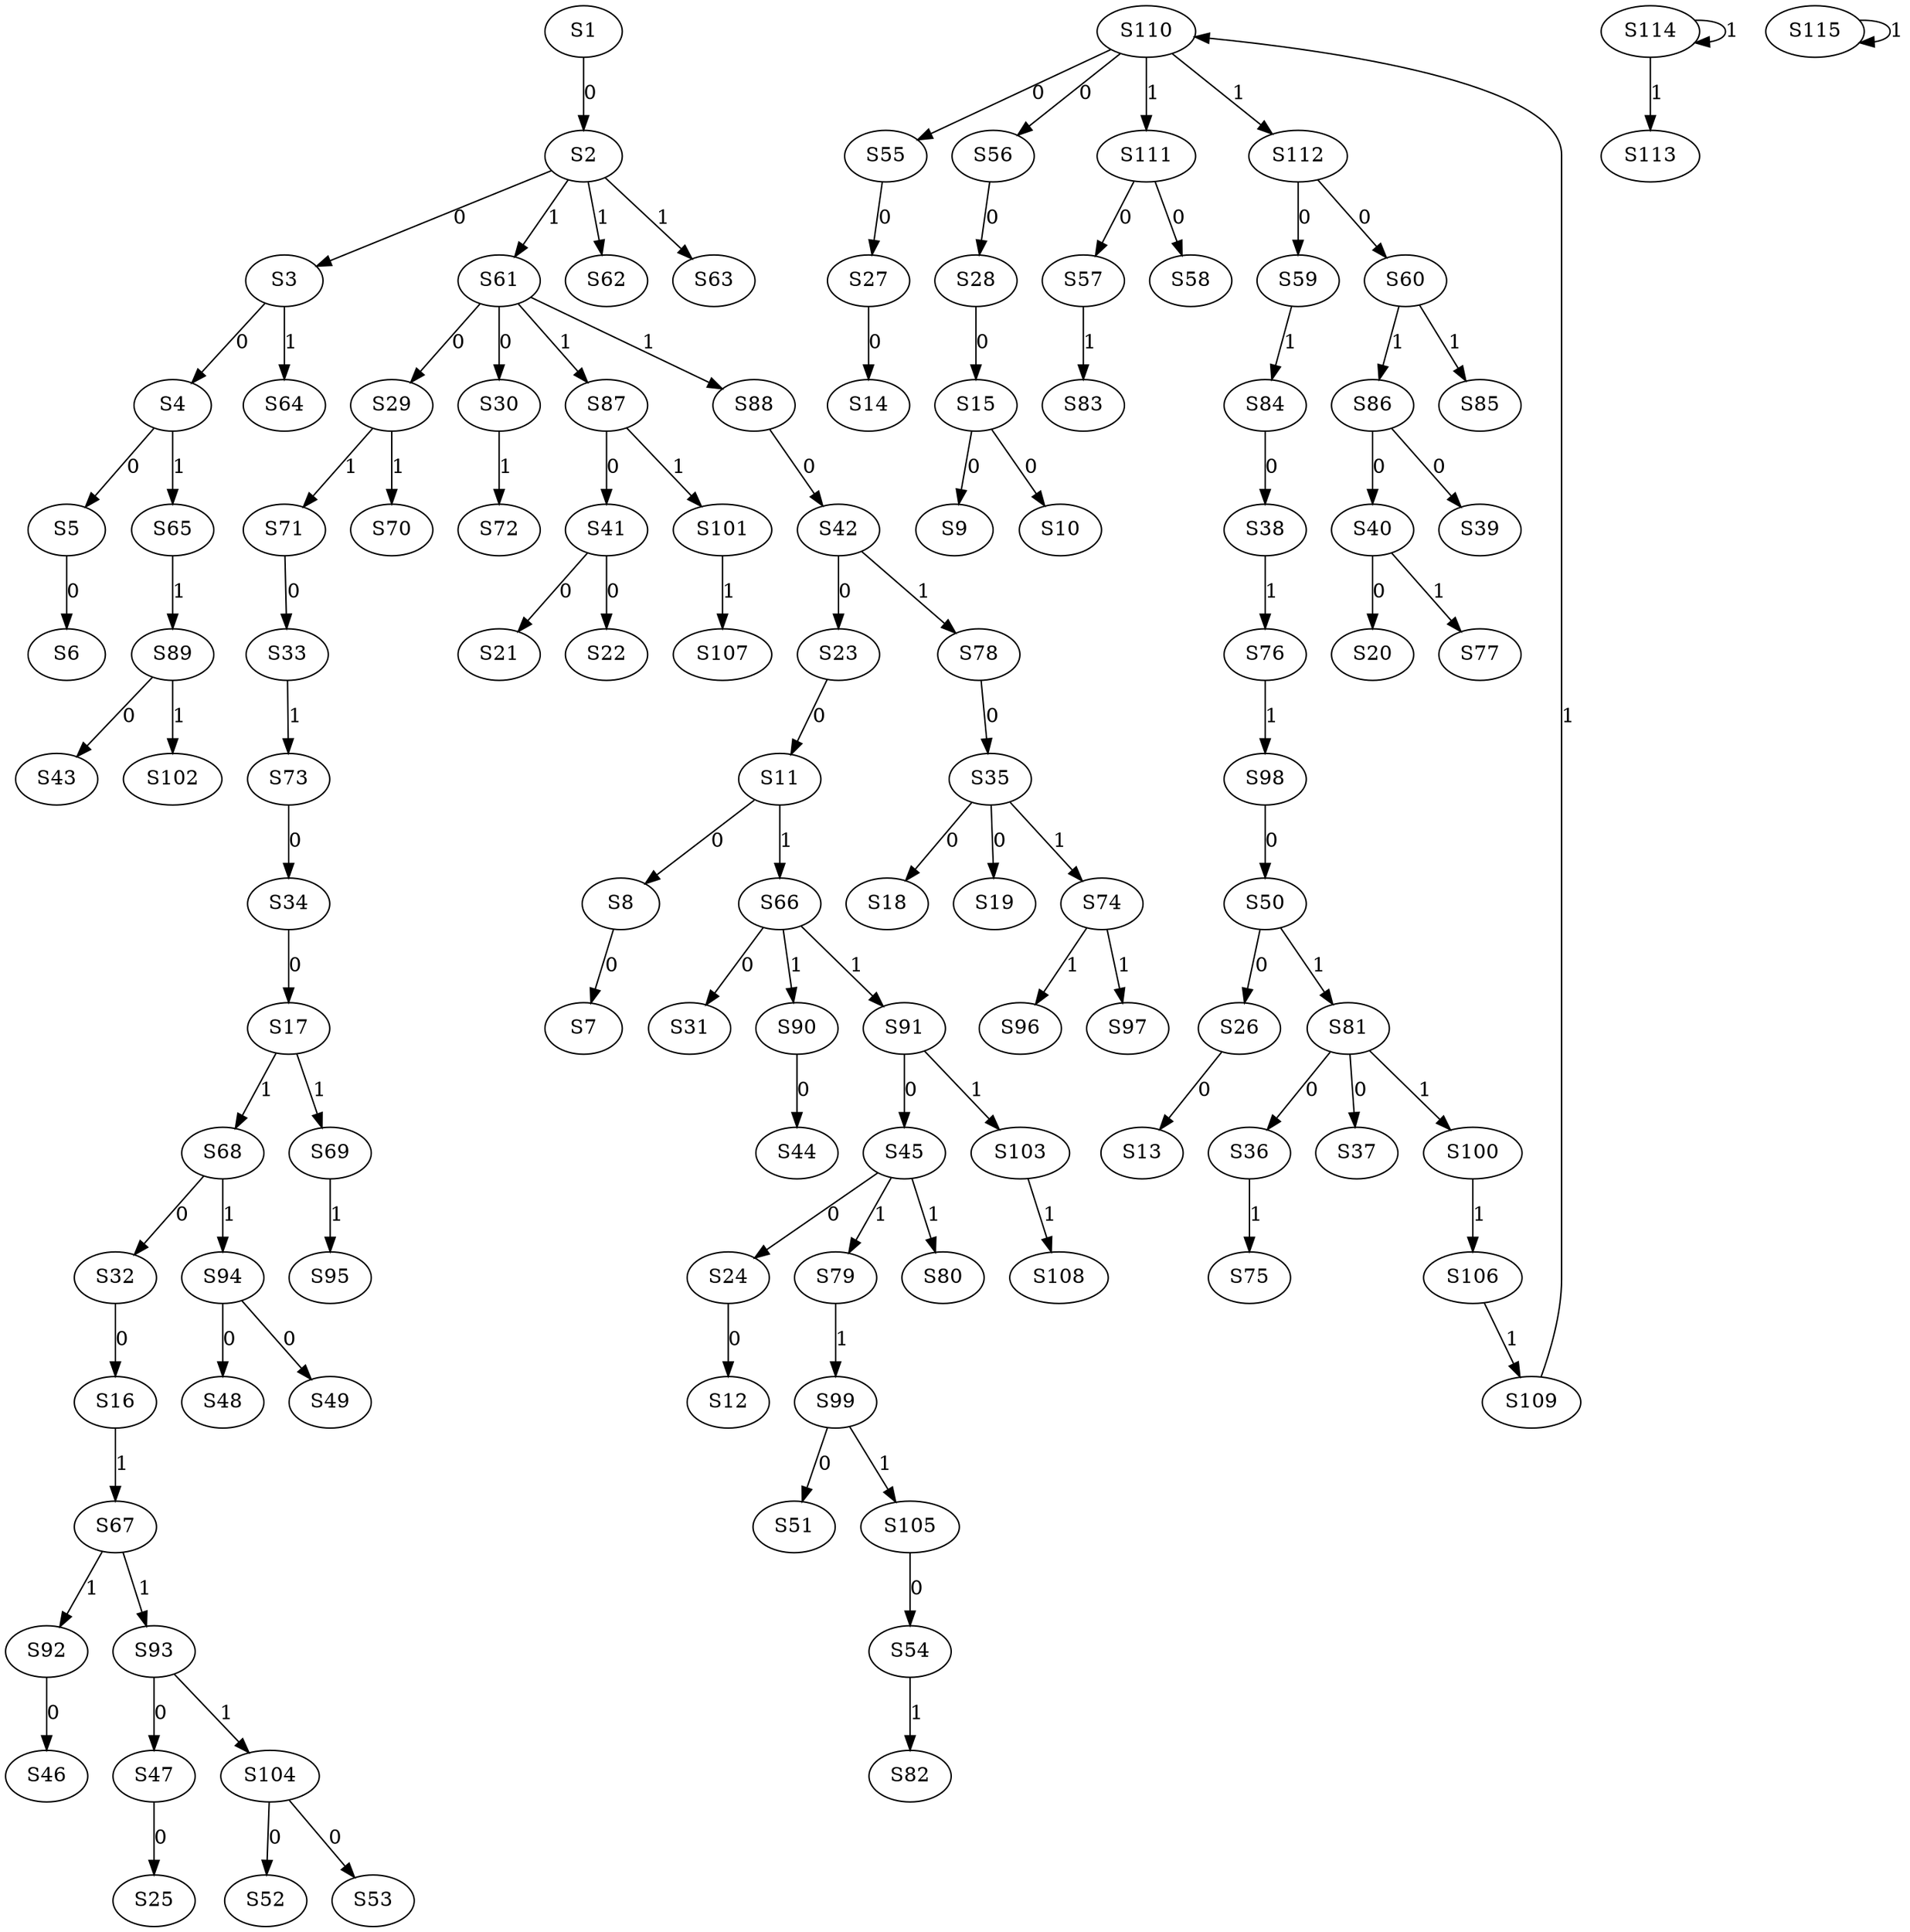 strict digraph {
	S1 -> S2 [ label = 0 ];
	S2 -> S3 [ label = 0 ];
	S3 -> S4 [ label = 0 ];
	S4 -> S5 [ label = 0 ];
	S5 -> S6 [ label = 0 ];
	S8 -> S7 [ label = 0 ];
	S11 -> S8 [ label = 0 ];
	S15 -> S9 [ label = 0 ];
	S15 -> S10 [ label = 0 ];
	S23 -> S11 [ label = 0 ];
	S24 -> S12 [ label = 0 ];
	S26 -> S13 [ label = 0 ];
	S27 -> S14 [ label = 0 ];
	S28 -> S15 [ label = 0 ];
	S32 -> S16 [ label = 0 ];
	S34 -> S17 [ label = 0 ];
	S35 -> S18 [ label = 0 ];
	S35 -> S19 [ label = 0 ];
	S40 -> S20 [ label = 0 ];
	S41 -> S21 [ label = 0 ];
	S41 -> S22 [ label = 0 ];
	S42 -> S23 [ label = 0 ];
	S45 -> S24 [ label = 0 ];
	S47 -> S25 [ label = 0 ];
	S50 -> S26 [ label = 0 ];
	S55 -> S27 [ label = 0 ];
	S56 -> S28 [ label = 0 ];
	S61 -> S29 [ label = 0 ];
	S61 -> S30 [ label = 0 ];
	S66 -> S31 [ label = 0 ];
	S68 -> S32 [ label = 0 ];
	S71 -> S33 [ label = 0 ];
	S73 -> S34 [ label = 0 ];
	S78 -> S35 [ label = 0 ];
	S81 -> S36 [ label = 0 ];
	S81 -> S37 [ label = 0 ];
	S84 -> S38 [ label = 0 ];
	S86 -> S39 [ label = 0 ];
	S86 -> S40 [ label = 0 ];
	S87 -> S41 [ label = 0 ];
	S88 -> S42 [ label = 0 ];
	S89 -> S43 [ label = 0 ];
	S90 -> S44 [ label = 0 ];
	S91 -> S45 [ label = 0 ];
	S92 -> S46 [ label = 0 ];
	S93 -> S47 [ label = 0 ];
	S94 -> S48 [ label = 0 ];
	S94 -> S49 [ label = 0 ];
	S98 -> S50 [ label = 0 ];
	S99 -> S51 [ label = 0 ];
	S104 -> S52 [ label = 0 ];
	S104 -> S53 [ label = 0 ];
	S105 -> S54 [ label = 0 ];
	S110 -> S55 [ label = 0 ];
	S110 -> S56 [ label = 0 ];
	S111 -> S57 [ label = 0 ];
	S111 -> S58 [ label = 0 ];
	S112 -> S59 [ label = 0 ];
	S112 -> S60 [ label = 0 ];
	S2 -> S61 [ label = 1 ];
	S2 -> S62 [ label = 1 ];
	S2 -> S63 [ label = 1 ];
	S3 -> S64 [ label = 1 ];
	S4 -> S65 [ label = 1 ];
	S11 -> S66 [ label = 1 ];
	S16 -> S67 [ label = 1 ];
	S17 -> S68 [ label = 1 ];
	S17 -> S69 [ label = 1 ];
	S29 -> S70 [ label = 1 ];
	S29 -> S71 [ label = 1 ];
	S30 -> S72 [ label = 1 ];
	S33 -> S73 [ label = 1 ];
	S35 -> S74 [ label = 1 ];
	S36 -> S75 [ label = 1 ];
	S38 -> S76 [ label = 1 ];
	S40 -> S77 [ label = 1 ];
	S42 -> S78 [ label = 1 ];
	S45 -> S79 [ label = 1 ];
	S45 -> S80 [ label = 1 ];
	S50 -> S81 [ label = 1 ];
	S54 -> S82 [ label = 1 ];
	S57 -> S83 [ label = 1 ];
	S59 -> S84 [ label = 1 ];
	S60 -> S85 [ label = 1 ];
	S60 -> S86 [ label = 1 ];
	S61 -> S87 [ label = 1 ];
	S61 -> S88 [ label = 1 ];
	S65 -> S89 [ label = 1 ];
	S66 -> S90 [ label = 1 ];
	S66 -> S91 [ label = 1 ];
	S67 -> S92 [ label = 1 ];
	S67 -> S93 [ label = 1 ];
	S68 -> S94 [ label = 1 ];
	S69 -> S95 [ label = 1 ];
	S74 -> S96 [ label = 1 ];
	S74 -> S97 [ label = 1 ];
	S76 -> S98 [ label = 1 ];
	S79 -> S99 [ label = 1 ];
	S81 -> S100 [ label = 1 ];
	S87 -> S101 [ label = 1 ];
	S89 -> S102 [ label = 1 ];
	S91 -> S103 [ label = 1 ];
	S93 -> S104 [ label = 1 ];
	S99 -> S105 [ label = 1 ];
	S100 -> S106 [ label = 1 ];
	S101 -> S107 [ label = 1 ];
	S103 -> S108 [ label = 1 ];
	S106 -> S109 [ label = 1 ];
	S109 -> S110 [ label = 1 ];
	S110 -> S111 [ label = 1 ];
	S110 -> S112 [ label = 1 ];
	S114 -> S113 [ label = 1 ];
	S114 -> S114 [ label = 1 ];
	S115 -> S115 [ label = 1 ];
}